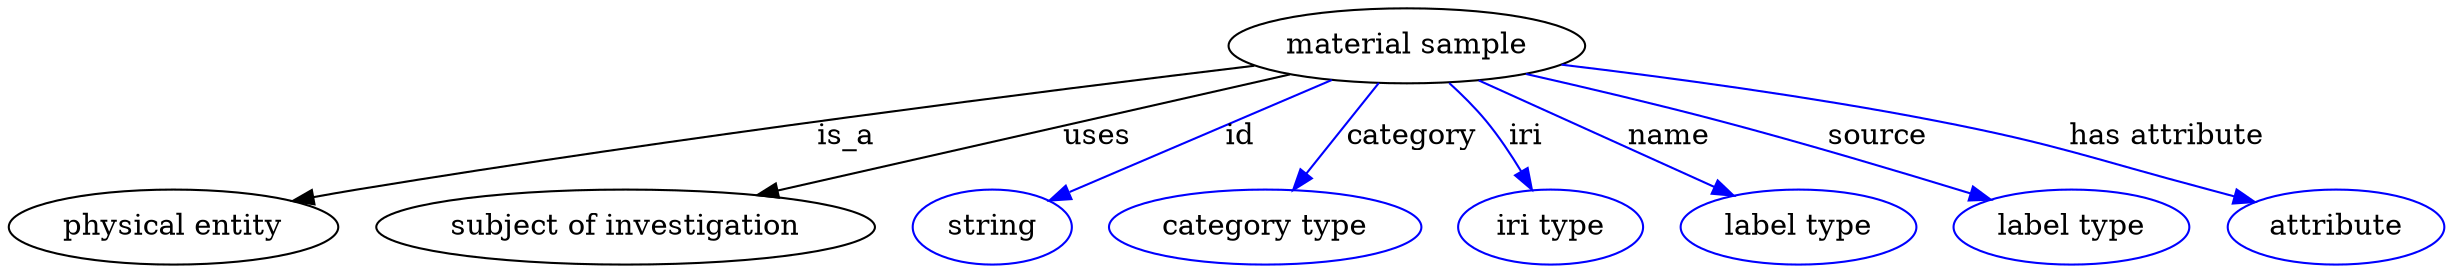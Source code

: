digraph {
	graph [bb="0,0,949.69,123"];
	node [label="\N"];
	"material sample"	 [height=0.5,
		label="material sample",
		pos="539.39,105",
		width=1.8776];
	"physical entity"	 [height=0.5,
		pos="62.394,18",
		width=1.7332];
	"material sample" -> "physical entity"	 [label=is_a,
		lp="311.39,61.5",
		pos="e,108.48,30.253 479.94,96.42 400.58,84.619 255.81,61.876 133.39,36 128.47,34.958 123.36,33.808 118.26,32.608"];
	"subject of investigation"	 [height=0.5,
		pos="235.39,18",
		width=2.5817];
	"material sample" -> "subject of investigation"	 [label=uses,
		lp="418.39,61.5",
		pos="e,287.62,32.946 493.22,91.787 440.94,76.823 355.48,52.368 297.41,35.748"];
	id	 [color=blue,
		height=0.5,
		label=string,
		pos="376.39,18",
		width=0.84854];
	"material sample" -> id	 [color=blue,
		label=id,
		lp="473.89,61.5",
		pos="e,399.16,30.149 509.12,88.84 480.37,73.498 437.33,50.525 408.12,34.933",
		style=solid];
	category	 [color=blue,
		height=0.5,
		label="category type",
		pos="483.39,18",
		width=1.6249];
	"material sample" -> category	 [color=blue,
		label=category,
		lp="538.89,61.5",
		pos="e,494.79,35.706 527.79,86.974 519.85,74.644 509.2,58.098 500.32,44.302",
		style=solid];
	iri	 [color=blue,
		height=0.5,
		label="iri type",
		pos="596.39,18",
		width=1.011];
	"material sample" -> iri	 [color=blue,
		label=iri,
		lp="581.89,61.5",
		pos="e,586.59,35.764 553.26,87.339 557.6,81.589 562.32,75.112 566.39,69 571.55,61.257 576.81,52.61 581.46,44.668",
		style=solid];
	name	 [color=blue,
		height=0.5,
		label="label type",
		pos="696.39,18",
		width=1.2638];
	"material sample" -> name	 [color=blue,
		label=name,
		lp="642.89,61.5",
		pos="e,669.87,32.698 568.92,88.636 595.02,74.175 633.14,53.052 660.89,37.675",
		style=solid];
	source	 [color=blue,
		height=0.5,
		label="label type",
		pos="805.39,18",
		width=1.2638];
	"material sample" -> source	 [color=blue,
		label=source,
		lp="724.39,61.5",
		pos="e,772.35,30.397 586.32,91.957 609.34,85.382 637.42,77.101 662.39,69 696.37,57.979 734.45,44.334 762.77,33.932",
		style=solid];
	"has attribute"	 [color=blue,
		height=0.5,
		label=attribute,
		pos="909.39,18",
		width=1.1193];
	"material sample" -> "has attribute"	 [color=blue,
		label="has attribute",
		lp="836.89,61.5",
		pos="e,878.29,29.531 599.09,96.432 640.63,90.027 697.18,80.427 746.39,69 797.36,57.166 809.65,52.202 859.39,36 862.46,35 865.63,33.937 \
868.81,32.847",
		style=solid];
}
